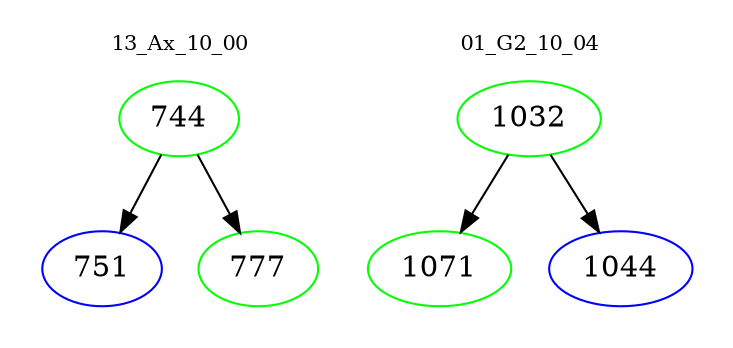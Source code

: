 digraph{
subgraph cluster_0 {
color = white
label = "13_Ax_10_00";
fontsize=10;
T0_744 [label="744", color="green"]
T0_744 -> T0_751 [color="black"]
T0_751 [label="751", color="blue"]
T0_744 -> T0_777 [color="black"]
T0_777 [label="777", color="green"]
}
subgraph cluster_1 {
color = white
label = "01_G2_10_04";
fontsize=10;
T1_1032 [label="1032", color="green"]
T1_1032 -> T1_1071 [color="black"]
T1_1071 [label="1071", color="green"]
T1_1032 -> T1_1044 [color="black"]
T1_1044 [label="1044", color="blue"]
}
}
